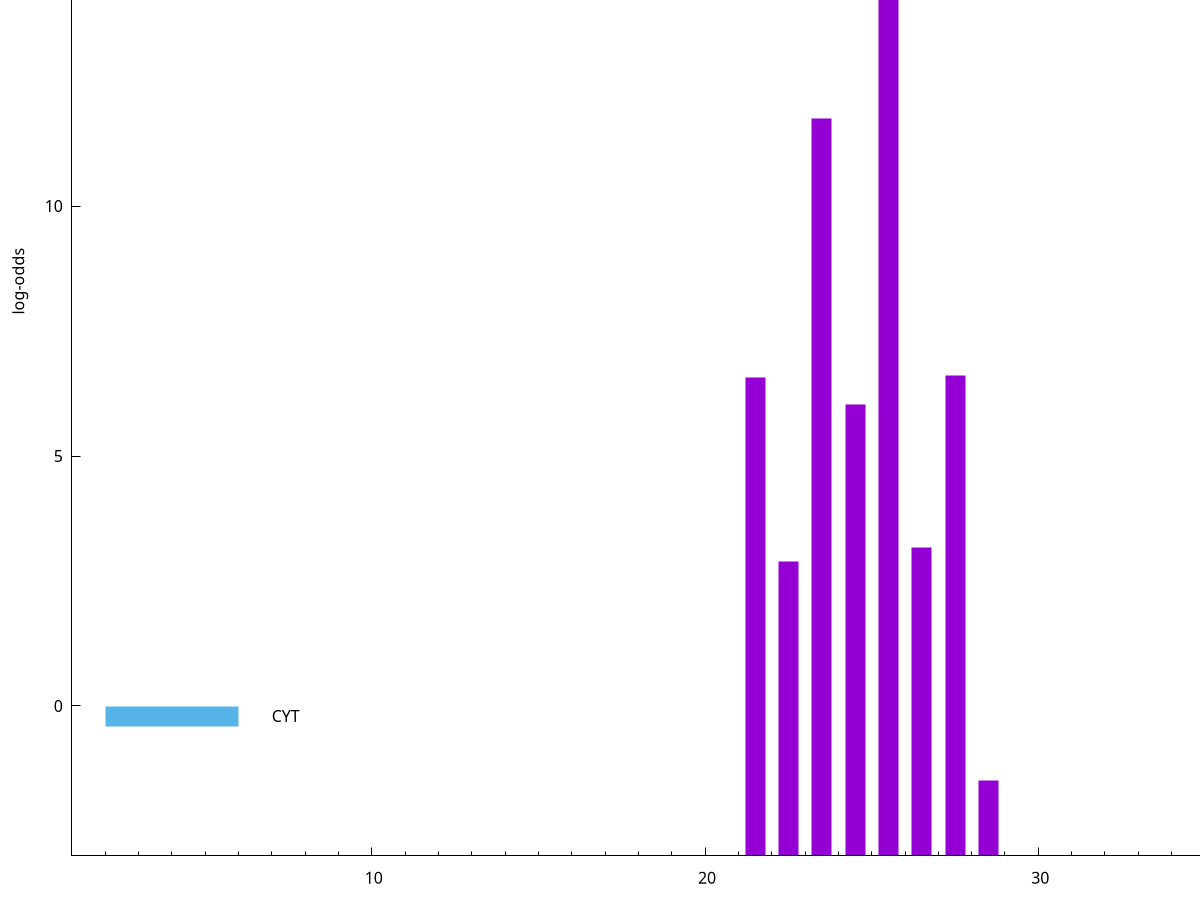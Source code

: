 set title "LipoP predictions for SPy_0469"
set size 2., 1.4
set xrange [1:70] 
set mxtics 10
set yrange [-3:20]
set y2range [0:23]
set ylabel "log-odds"
set term postscript eps color solid "Helvetica" 30
set output "SPy_0469.eps"
set arrow from 2,14.6664 to 6,14.6664 nohead lt 1 lw 20
set label "SpI" at 7,14.6664
set arrow from 2,-0.200913 to 6,-0.200913 nohead lt 3 lw 20
set label "CYT" at 7,-0.200913
set arrow from 2,14.6664 to 6,14.6664 nohead lt 1 lw 20
set label "SpI" at 7,14.6664
# NOTE: The scores below are the log-odds scores with the threshold
# NOTE: subtracted (a hack to make gnuplot make the histogram all
# NOTE: look nice).
plot "-" axes x1y2 title "" with impulses lt 1 lw 20
25.500000 17.442000
23.500000 14.761300
27.500000 9.605740
21.500000 9.567700
24.500000 9.038170
26.500000 6.165950
22.500000 5.890740
28.500000 1.508700
e
exit
